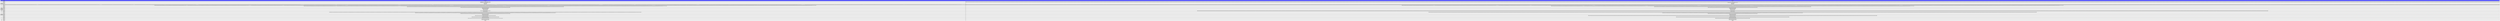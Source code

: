 digraph G{tbl [
shape=plaintext
label=<
<table border='0' cellborder='1' cellspacing='2'>
<tr><td color='blue' bgcolor='blue'>nodo n</td><td color='blue' bgcolor='blue'>anulable</td><td color='blue' bgcolor='blue'>primerapos(n)</td><td color='blue' bgcolor='blue'>ultimapos(n)</td></tr><tr><td>.</td><td>true</td><td>[]</td><td>[]</td></tr>
<tr><td>.</td><td>false</td><td>[86, 86, 86, 87, 87, 86, 86, 86, 86, 87, 87, 87]</td><td>[98, 98, 98, 98, 98, 98, 98, 98, 98, 98, 98, 98, 98, 98, 98, 98, 98, 98, 98, 98, 98, 98, 98, 98, 98, 98, 98, 98, 98, 98, 98, 98, 98, 98, 98, 98, 98, 98, 98, 98, 98, 98, 98, 98, 98, 98, 98, 98, 98, 98, 98, 98, 98, 98, 98, 98, 98, 98, 98, 98, 98, 98, 98, 98, 98, 98, 98, 98, 98, 98, 98, 98, 98, 98, 98, 98, 98, 98, 98, 98, 98, 98, 98, 98, 98, 98, 98, 98, 98, 98, 98, 98, 98, 98, 98, 98, 98, 98, 98, 98, 98, 98, 98, 98, 98, 98, 98, 98, 98, 98, 98, 98, 98, 98, 98, 98, 98, 98, 98, 98, 98, 98, 98, 98, 98, 98, 98, 98, 98, 98, 98, 98, 98, 98, 98, 98, 98, 98, 98, 98, 98, 98, 98, 98, 98, 98, 98, 98, 98, 98, 98, 98, 98, 98, 98, 98, 98, 98, 98, 98, 98, 98, 98, 98, 98, 98, 98, 98, 98, 98, 98, 98, 98, 98, 98, 98, 98, 98, 98, 98, 98, 98, 98, 98, 98, 98, 98, 98, 98, 98, 98, 98, 98, 98, 98, 98, 98, 98, 98, 98, 98, 98, 98, 98, 98, 98, 98, 98, 98, 98, 98, 98, 98, 98, 98, 98, 98, 98, 98, 98, 98, 98, 98, 98, 98, 98, 98, 98, 98, 98, 98, 98, 98, 98, 98, 98, 98, 98, 98, 98, 98, 98, 98, 98, 98, 98, 98, 98, 98, 98, 98, 98, 98, 98, 98, 98, 98, 98, 98, 98, 98, 98, 98, 98, 98, 98, 98, 98, 98, 98, 98, 98, 98, 98, 98, 98, 98, 98, 98, 98, 98, 98, 98, 98, 98, 98, 98, 98, 98, 98, 98, 98, 98, 98, 98, 98, 98, 98, 98, 98, 98, 98, 98, 98, 98, 98, 98, 98, 98, 98, 98, 98, 98, 98, 98, 98, 98, 98, 98, 98, 98, 98, 98, 98, 98, 98, 98, 98, 98, 98, 98, 98, 98, 98, 98, 98, 98, 98, 98, 98, 98, 98, 98, 98, 98, 98, 98, 98, 98, 98, 98, 98, 98, 98, 98, 98, 98, 98, 98, 98, 98, 98, 98, 98, 98, 98, 98, 98, 98, 98, 98, 98, 98, 98, 98, 98, 98, 98, 98, 98, 98, 98, 98, 98, 98, 98, 98, 98, 98, 98, 98, 98, 98, 98, 98, 98, 98, 98, 98, 98, 98, 98, 98, 98, 98, 98, 98, 98, 98, 98, 98, 98, 98, 98, 98, 98, 98, 98, 98, 98, 98, 98, 98, 98, 98, 98, 98, 98, 98, 98, 98, 98, 98, 98, 98, 98, 98, 98, 98, 98, 98, 98, 98, 98, 98, 98, 98, 98, 98, 98, 98, 98, 98, 98, 98, 98, 98, 98, 98, 98, 98, 98, 98, 98, 98, 98, 98, 98, 98, 98, 98, 98, 98, 98, 98, 98, 98, 98, 98, 98, 98, 98, 98, 98, 98, 98, 98, 98, 98, 98, 98, 98, 98, 98, 98, 98, 98, 98, 98, 98, 98, 98, 98, 98, 98, 98, 98, 98, 98, 98, 98, 98, 98, 98, 98, 98, 98, 98, 98, 98, 98, 98, 98, 98, 98, 98, 98, 98, 98, 98, 98, 98, 98, 98, 98, 98, 98, 98, 98, 98, 98, 98, 98, 98, 98, 98, 98, 98, 98, 98, 98, 98, 98, 98, 98, 98, 98, 98, 98, 98, 98, 98, 98, 98, 98, 98, 98, 98, 98, 98, 98, 98, 98, 98, 98, 98, 98, 98, 98, 98, 98, 98, 98, 98, 98, 98, 98, 98, 98, 98, 98, 98, 98, 98, 98, 98, 98, 98, 98, 98, 98, 98, 98, 98, 98, 98, 98, 98, 98, 98, 98, 98, 98, 98, 98, 98, 98, 98, 98, 98, 98, 98, 98, 98, 98, 98, 98, 98, 98, 98, 98, 98, 98, 98, 98, 98, 98, 98, 98, 98, 98, 98, 98, 98, 98, 98, 98, 98, 98, 98, 98, 98, 98, 98, 98, 98, 98, 98, 98, 98, 98, 98, 98, 98, 98, 98, 98, 98, 98, 98, 98, 98, 98, 98, 98, 98, 98, 98, 98, 98, 98, 98, 98, 98, 98, 98, 98, 98, 98, 98, 98, 98, 98, 98, 98, 98, 98, 98, 98, 98, 98, 98, 98, 98, 98, 98, 98, 98, 98, 98, 98, 98, 98, 98, 98, 98, 98, 98, 98, 98, 98, 98, 98, 98, 98, 98, 98, 98, 98, 98, 98, 98, 98, 98, 98, 98, 98, 98, 98, 98, 98, 98, 98, 98, 98, 98, 98, 98, 98, 98, 98, 98, 98, 98, 98, 98, 98, 98, 98, 98, 98, 98, 98, 98, 98, 98, 98, 98, 98, 98, 98, 98, 98, 98, 98, 98, 98, 98, 98, 98, 98, 98, 98, 98, 98, 98, 98, 98, 98, 98, 98, 98, 98, 98, 98, 98, 98, 98, 98, 98, 98, 98, 98, 98, 98, 98, 98, 98, 98, 98, 98, 98, 98, 98, 98, 98, 98, 98, 98, 98, 98, 98, 98, 98, 98, 98, 98, 98, 98, 98, 98, 98, 98, 98, 98, 98, 98, 98, 98, 98, 98, 98, 98, 98, 98, 98, 98, 98, 98, 98, 98, 98, 98, 98, 98, 98, 98, 98, 98, 98, 98, 98, 98, 98, 98, 98, 98, 98, 98, 98, 98, 98, 98, 98, 98, 98, 98, 98, 98, 98, 98, 98, 98, 98, 98, 98, 98, 98, 98, 98, 98, 98, 98, 98, 98, 98, 98, 98, 98, 98, 98, 98, 98, 98, 98, 98, 98, 98, 98, 98, 98, 98, 98, 98, 98, 98, 98, 98, 98, 98, 98, 98, 98, 98, 98, 98, 98, 98, 98, 98, 98, 98, 98, 98, 98, 98, 98, 98, 98, 98, 98, 98, 98, 98, 98, 98, 98, 98, 98, 98, 98, 98, 98, 98, 98, 98, 98, 98, 98, 98, 98, 98, 98, 98, 98, 98, 98, 98, 98, 98, 98, 98, 98, 98, 98, 98, 98, 98, 98, 98, 98, 98, 98, 98, 98, 98, 98, 98, 98, 98, 98, 98, 98, 98, 98, 98, 98, 98, 98, 98, 98, 98, 98, 98, 98, 98, 98, 98, 98, 98, 98, 98, 98, 98, 98, 98, 98, 98, 98, 98, 98, 98, 98, 98, 98, 98, 98, 98, 98, 98, 98, 98, 98, 98, 98, 98, 98, 98, 98, 98, 98, 98, 98, 98, 98, 98, 98, 98, 98, 98, 98, 98, 98, 98, 98, 98, 98, 98, 98, 98, 98, 98, 98, 98, 98, 98, 98, 98, 98, 98, 98, 98, 98, 98, 98, 98, 98, 98, 98, 98, 98, 98, 98, 98, 98, 98, 98, 98, 98, 98, 98, 98, 98, 98, 98, 98, 98, 98, 98, 98, 98, 98, 98, 98, 98, 98, 98, 98, 98, 98, 98, 98, 98, 98, 98, 98, 98, 98, 98, 98, 98, 98, 98, 98, 98, 98, 98, 98, 98, 98, 98, 98, 98, 98, 98, 98, 98, 98, 98, 98, 98, 98, 98, 98, 98, 98, 98, 98, 98, 98, 98, 98, 98, 98, 98, 98, 98, 98, 98, 98, 98, 98, 98, 98, 98, 98, 98, 98, 98, 98, 98, 98, 98, 98, 98, 98, 98, 98, 98, 98, 98, 98, 98, 98, 98, 98, 98, 98, 98, 98, 98, 98, 98, 98, 98, 98, 98, 98, 98, 98, 98, 98, 98, 98, 98, 98, 98, 98, 98, 98, 98, 98, 98, 98, 98, 98, 98, 98, 98, 98, 98, 98, 98, 98, 98, 98, 98, 98, 98, 98, 98, 98, 98, 98, 98, 98, 98, 98, 98, 98, 98, 98, 98, 98, 98, 98, 98, 98, 98, 98, 98, 98, 98, 98, 98, 98, 98, 98, 98, 98, 98, 98, 98, 98, 98, 98, 98, 98, 98, 98, 98, 98, 98, 98, 98, 98, 98, 98, 98, 98, 98, 98, 98, 98, 98, 98, 98, 98, 98, 98, 98, 98, 98, 98, 98, 98, 98, 98, 98, 98, 98, 98, 98, 98, 98, 98, 98, 98, 98, 98, 98, 98, 98, 98, 98, 98, 98, 98, 98, 98, 98, 98, 98, 98, 98, 98, 98, 98, 98, 98, 98, 98, 98, 98, 98, 98, 98, 98, 98, 98, 98, 98, 98, 98, 98, 98, 98, 98, 98, 98, 98, 98, 98, 98, 98, 98, 98, 98, 98, 98, 98, 98, 98, 98, 98, 98, 98, 98, 98, 98, 98, 98, 98, 98, 98, 98, 98, 98, 98, 98, 98, 98, 98, 98, 98, 98, 98, 98, 98, 98, 98, 98, 98, 98, 98, 98, 98, 98, 98, 98, 98, 98, 98, 98, 98, 98, 98, 98, 98, 98, 98, 98, 98, 98, 98, 98, 98, 98, 98, 98, 98, 98, 98, 98, 98, 98, 98, 98, 98, 98, 98, 98, 98, 98, 98, 98, 98, 98, 98, 98, 98, 98, 98, 98, 98, 98, 98, 98, 98, 98, 98, 98, 98, 98, 98, 98, 98, 98, 98, 98, 98, 98, 98, 98, 98, 98, 98, 98, 98, 98, 98, 98, 98, 98, 98, 98, 98, 98, 98, 98, 98, 98, 98, 98, 98, 98, 98, 98, 98, 98, 98, 98, 98, 98, 98, 98, 98, 98, 98, 98, 98, 98, 98, 98, 98, 98, 98, 98, 98, 98, 98, 98, 98, 98, 98, 98, 98, 98, 98, 98, 98, 98, 98, 98, 98, 98, 98, 98, 98, 98, 98, 98, 98, 98, 98, 98, 98, 98, 98, 98, 98, 98, 98, 98, 98, 98, 98, 98, 98, 98, 98, 98, 98, 98, 98, 98, 98, 98, 98, 98, 98, 98, 98, 98, 98, 98, 98, 98, 98, 98, 98, 98, 98, 98, 98, 98, 98, 98, 98, 98, 98, 98, 98, 98, 98, 98, 98, 98, 98, 98, 98, 98, 98, 98, 98, 98, 98, 98, 98, 98, 98, 98, 98, 98, 98, 98, 98, 98, 98, 98, 98, 98, 98, 98, 98, 98, 98, 98, 98, 98, 98, 98, 98, 98, 98, 98, 98, 98, 98, 98, 98, 98, 98, 98, 98, 98, 98, 98, 98, 98, 98, 98, 98, 98, 98, 98, 98, 98, 98, 98, 98, 98, 98, 98, 98, 98, 98, 98, 98, 98, 98, 98, 98, 98, 98, 98, 98, 98, 98, 98, 98, 98, 98, 98, 98, 98, 98, 98, 98, 98, 98, 98, 98, 98, 98, 98, 98, 98, 98, 98, 98, 98, 98, 98, 98, 98, 98, 98, 98, 98, 98, 98, 98, 98, 98, 98, 98, 98, 98, 98, 98, 98, 98, 98, 98, 98, 98, 98, 98, 98, 98, 98, 98, 98, 98, 98, 98, 98, 98, 98, 98, 98, 98, 98, 98, 98, 98, 98, 98, 98, 98, 98, 98, 98, 98, 98, 98, 98, 98, 98, 98, 98, 98, 98, 98, 98, 98, 98, 98, 98, 98, 98, 98, 98, 98, 98, 98, 98, 98, 98, 98, 98, 98, 98, 98, 98, 98, 98, 98, 98, 98, 98, 98, 98, 98, 98, 98, 98, 98, 98, 98, 98, 98, 98, 98, 98, 98, 98, 98, 98, 98, 98, 98, 98, 98, 98, 98, 98, 98, 98, 98, 98, 98, 98, 98, 98, 98, 98, 98, 98, 98, 98, 98, 98, 98, 98, 98, 98, 98, 98, 98, 98, 98, 98, 98, 98, 98, 98, 98, 98, 98, 98, 98, 98, 98, 98, 98, 98, 98, 98, 98, 98, 98, 98, 98, 98, 98, 98, 98]</td></tr>
<tr><td>|</td><td>false</td><td>[86, 86, 86, 87, 87, 86, 86, 86, 86, 87, 87, 87]</td><td>[86, 86, 86, 87, 87, 86, 86, 86, 86, 87, 87, 87]</td></tr>
<tr><td>minuscula</td><td>false</td><td>[86, 86, 86, 86]</td><td>[86, 86, 86, 86]</td></tr>
<tr><td>mayuscula</td><td>false</td><td>[87, 87, 87]</td><td>[87, 87, 87]</td></tr>
<tr><td>.</td><td>false</td><td>[88, 88, 88, 89, 89, 88, 88, 88, 88, 89, 89, 89, 90, 90, 88, 88, 88, 89, 89, 88, 88, 88, 88, 89, 89, 89, 88, 88, 88, 88, 88, 89, 89, 89, 89, 90, 90, 90, 91, 91, 88, 88, 88, 89, 89, 88, 88, 88, 88, 89, 89, 89, 90, 90, 88, 88, 88, 89, 89, 88, 88, 88, 88, 89, 89, 89, 88, 88, 88, 88, 88, 89, 89, 89, 89, 90, 90, 90, 88, 88, 88, 89, 89, 88, 88, 88, 88, 89, 89, 89, 88, 88, 88, 88, 88, 89, 89, 89, 89, 88, 88, 88, 88, 88, 88, 89, 89, 89, 89, 89, 90, 90, 90, 90, 91, 91, 91, 88, 88, 88, 89, 89, 88, 88, 88, 88, 89, 89, 89, 90, 90, 88, 88, 88, 89, 89, 88, 88, 88, 88, 89, 89, 89, 88, 88, 88, 88, 88, 89, 89, 89, 89, 90, 90, 90, 91, 91, 88, 88, 88, 89, 89, 88, 88, 88, 88, 89, 89, 89, 90, 90, 88, 88, 88, 89, 89, 88, 88, 88, 88, 89, 89, 89, 88, 88, 88, 88, 88, 89, 89, 89, 89, 90, 90, 90, 88, 88, 88, 89, 89, 88, 88, 88, 88, 89, 89, 89, 88, 88, 88, 88, 88, 89, 89, 89, 89, 88, 88, 88, 88, 88, 88, 89, 89, 89, 89, 89, 90, 90, 90, 90, 91, 91, 91, 88, 88, 88, 89, 89, 88, 88, 88, 88, 89, 89, 89, 90, 90, 88, 88, 88, 89, 89, 88, 88, 88, 88, 89, 89, 89, 88, 88, 88, 88, 88, 89, 89, 89, 89, 90, 90, 90, 88, 88, 88, 89, 89, 88, 88, 88, 88, 89, 89, 89, 88, 88, 88, 88, 88, 89, 89, 89, 89, 88, 88, 88, 88, 88, 88, 89, 89, 89, 89, 89, 90, 90, 90, 90, 88, 88, 88, 89, 89, 88, 88, 88, 88, 89, 89, 89, 88, 88, 88, 88, 88, 89, 89, 89, 89, 88, 88, 88, 88, 88, 88, 89, 89, 89, 89, 89, 88, 88, 88, 88, 88, 88, 88, 89, 89, 89, 89, 89, 89, 90, 90, 90, 90, 90, 91, 91, 91, 91, 88, 88, 88, 89, 89, 88, 88, 88, 88, 89, 89, 89, 90, 90, 88, 88, 88, 89, 89, 88, 88, 88, 88, 89, 89, 89, 88, 88, 88, 88, 88, 89, 89, 89, 89, 90, 90, 90, 91, 91, 88, 88, 88, 89, 89, 88, 88, 88, 88, 89, 89, 89, 90, 90, 88, 88, 88, 89, 89, 88, 88, 88, 88, 89, 89, 89, 88, 88, 88, 88, 88, 89, 89, 89, 89, 90, 90, 90, 88, 88, 88, 89, 89, 88, 88, 88, 88, 89, 89, 89, 88, 88, 88, 88, 88, 89, 89, 89, 89, 88, 88, 88, 88, 88, 88, 89, 89, 89, 89, 89, 90, 90, 90, 90, 91, 91, 91, 88, 88, 88, 89, 89, 88, 88, 88, 88, 89, 89, 89, 90, 90, 88, 88, 88, 89, 89, 88, 88, 88, 88, 89, 89, 89, 88, 88, 88, 88, 88, 89, 89, 89, 89, 90, 90, 90, 91, 91, 88, 88, 88, 89, 89, 88, 88, 88, 88, 89, 89, 89, 90, 90, 88, 88, 88, 89, 89, 88, 88, 88, 88, 89, 89, 89, 88, 88, 88, 88, 88, 89, 89, 89, 89, 90, 90, 90, 88, 88, 88, 89, 89, 88, 88, 88, 88, 89, 89, 89, 88, 88, 88, 88, 88, 89, 89, 89, 89, 88, 88, 88, 88, 88, 88, 89, 89, 89, 89, 89, 90, 90, 90, 90, 91, 91, 91, 88, 88, 88, 89, 89, 88, 88, 88, 88, 89, 89, 89, 90, 90, 88, 88, 88, 89, 89, 88, 88, 88, 88, 89, 89, 89, 88, 88, 88, 88, 88, 89, 89, 89, 89, 90, 90, 90, 88, 88, 88, 89, 89, 88, 88, 88, 88, 89, 89, 89, 88, 88, 88, 88, 88, 89, 89, 89, 89, 88, 88, 88, 88, 88, 88, 89, 89, 89, 89, 89, 90, 90, 90, 90, 88, 88, 88, 89, 89, 88, 88, 88, 88, 89, 89, 89, 88, 88, 88, 88, 88, 89, 89, 89, 89, 88, 88, 88, 88, 88, 88, 89, 89, 89, 89, 89, 88, 88, 88, 88, 88, 88, 88, 89, 89, 89, 89, 89, 89, 90, 90, 90, 90, 90, 91, 91, 91, 91, 88, 88, 88, 89, 89, 88, 88, 88, 88, 89, 89, 89, 90, 90, 88, 88, 88, 89, 89, 88, 88, 88, 88, 89, 89, 89, 88, 88, 88, 88, 88, 89, 89, 89, 89, 90, 90, 90, 91, 91, 88, 88, 88, 89, 89, 88, 88, 88, 88, 89, 89, 89, 90, 90, 88, 88, 88, 89, 89, 88, 88, 88, 88, 89, 89, 89, 88, 88, 88, 88, 88, 89, 89, 89, 89, 90, 90, 90, 88, 88, 88, 89, 89, 88, 88, 88, 88, 89, 89, 89, 88, 88, 88, 88, 88, 89, 89, 89, 89, 88, 88, 88, 88, 88, 88, 89, 89, 89, 89, 89, 90, 90, 90, 90, 91, 91, 91, 88, 88, 88, 89, 89, 88, 88, 88, 88, 89, 89, 89, 90, 90, 88, 88, 88, 89, 89, 88, 88, 88, 88, 89, 89, 89, 88, 88, 88, 88, 88, 89, 89, 89, 89, 90, 90, 90, 88, 88, 88, 89, 89, 88, 88, 88, 88, 89, 89, 89, 88, 88, 88, 88, 88, 89, 89, 89, 89, 88, 88, 88, 88, 88, 88, 89, 89, 89, 89, 89, 90, 90, 90, 90, 88, 88, 88, 89, 89, 88, 88, 88, 88, 89, 89, 89, 88, 88, 88, 88, 88, 89, 89, 89, 89, 88, 88, 88, 88, 88, 88, 89, 89, 89, 89, 89, 88, 88, 88, 88, 88, 88, 88, 89, 89, 89, 89, 89, 89, 90, 90, 90, 90, 90, 91, 91, 91, 91, 88, 88, 88, 89, 89, 88, 88, 88, 88, 89, 89, 89, 90, 90, 88, 88, 88, 89, 89, 88, 88, 88, 88, 89, 89, 89, 88, 88, 88, 88, 88, 89, 89, 89, 89, 90, 90, 90, 88, 88, 88, 89, 89, 88, 88, 88, 88, 89, 89, 89, 88, 88, 88, 88, 88, 89, 89, 89, 89, 88, 88, 88, 88, 88, 88, 89, 89, 89, 89, 89, 90, 90, 90, 90, 88, 88, 88, 89, 89, 88, 88, 88, 88, 89, 89, 89, 88, 88, 88, 88, 88, 89, 89, 89, 89, 88, 88, 88, 88, 88, 88, 89, 89, 89, 89, 89, 88, 88, 88, 88, 88, 88, 88, 89, 89, 89, 89, 89, 89, 90, 90, 90, 90, 90, 88, 88, 88, 89, 89, 88, 88, 88, 88, 89, 89, 89, 88, 88, 88, 88, 88, 89, 89, 89, 89, 88, 88, 88, 88, 88, 88, 89, 89, 89, 89, 89, 88, 88, 88, 88, 88, 88, 88, 89, 89, 89, 89, 89, 89, 88, 88, 88, 88, 88, 88, 88, 88, 89, 89, 89, 89, 89, 89, 89, 90, 90, 90, 90, 90, 90, 91, 91, 91, 91, 91]</td><td>[98, 98, 98, 98, 98, 98, 98, 98, 98, 98, 98, 98, 98, 98, 98, 98, 98, 98, 98, 98, 98, 98, 98, 98, 98, 98, 98, 98, 98, 98, 98, 98, 98, 98, 98, 98, 98, 98, 98, 98, 98, 98, 98, 98, 98, 98, 98, 98, 98, 98, 98, 98, 98, 98, 98, 98, 98, 98, 98, 98, 98, 98, 98, 98, 98, 98, 98, 98, 98, 98, 98, 98, 98, 98, 98, 98, 98, 98, 98, 98, 98, 98, 98, 98, 98, 98, 98, 98, 98, 98, 98, 98, 98, 98, 98, 98, 98, 98, 98, 98, 98, 98, 98, 98, 98, 98, 98, 98, 98, 98, 98, 98, 98, 98, 98, 98, 98, 98, 98, 98, 98, 98, 98, 98, 98, 98, 98, 98, 98, 98, 98, 98, 98, 98, 98, 98, 98, 98, 98, 98, 98, 98, 98, 98, 98, 98, 98, 98, 98, 98, 98, 98, 98, 98, 98, 98, 98, 98, 98, 98, 98, 98, 98, 98, 98, 98, 98, 98, 98, 98, 98, 98, 98, 98, 98, 98, 98, 98, 98, 98, 98, 98, 98, 98, 98, 98, 98, 98, 98, 98, 98, 98, 98, 98, 98, 98, 98, 98, 98, 98, 98, 98, 98, 98, 98, 98, 98, 98, 98, 98, 98, 98, 98, 98, 98, 98, 98, 98, 98, 98, 98, 98, 98, 98, 98, 98, 98, 98, 98, 98, 98, 98, 98, 98, 98, 98, 98, 98, 98, 98, 98, 98, 98, 98, 98, 98, 98, 98, 98, 98, 98, 98, 98, 98, 98, 98, 98, 98, 98, 98, 98, 98, 98, 98, 98, 98, 98, 98, 98, 98, 98, 98, 98, 98, 98, 98, 98, 98, 98, 98, 98, 98, 98, 98, 98, 98, 98, 98, 98, 98, 98, 98, 98, 98, 98, 98, 98, 98, 98, 98, 98, 98, 98, 98, 98, 98, 98, 98, 98, 98, 98, 98, 98, 98, 98, 98, 98, 98, 98, 98, 98, 98, 98, 98, 98, 98, 98, 98, 98, 98, 98, 98, 98, 98, 98, 98, 98, 98, 98, 98, 98, 98, 98, 98, 98, 98, 98, 98, 98, 98, 98, 98, 98, 98, 98, 98, 98, 98, 98, 98, 98, 98, 98, 98, 98, 98, 98, 98, 98, 98, 98, 98, 98, 98, 98, 98, 98, 98, 98, 98, 98, 98, 98, 98, 98, 98, 98, 98, 98, 98, 98, 98, 98, 98, 98, 98, 98, 98, 98, 98, 98, 98, 98, 98, 98, 98, 98, 98, 98, 98, 98, 98, 98, 98, 98, 98, 98, 98, 98, 98, 98, 98, 98, 98, 98, 98, 98, 98, 98, 98, 98, 98, 98, 98, 98, 98, 98, 98, 98, 98, 98, 98, 98, 98, 98, 98, 98, 98, 98, 98, 98, 98, 98, 98, 98, 98, 98, 98, 98, 98, 98, 98, 98, 98, 98, 98, 98, 98, 98, 98, 98, 98, 98, 98, 98, 98, 98, 98, 98, 98, 98, 98, 98, 98, 98, 98, 98, 98, 98, 98, 98, 98, 98, 98, 98, 98, 98, 98, 98, 98, 98, 98, 98, 98, 98, 98, 98, 98, 98, 98, 98, 98, 98, 98, 98, 98, 98, 98, 98, 98, 98, 98, 98, 98, 98, 98, 98, 98, 98, 98, 98, 98, 98, 98, 98, 98, 98, 98, 98, 98, 98, 98, 98, 98, 98, 98, 98, 98, 98, 98, 98, 98, 98, 98, 98, 98, 98, 98, 98, 98, 98, 98, 98, 98, 98, 98, 98, 98, 98, 98, 98, 98, 98, 98, 98, 98, 98, 98, 98, 98, 98, 98, 98, 98, 98, 98, 98, 98, 98, 98, 98, 98, 98, 98, 98, 98, 98, 98, 98, 98, 98, 98, 98, 98, 98, 98, 98, 98, 98, 98, 98, 98, 98, 98, 98, 98, 98, 98, 98, 98, 98, 98, 98, 98, 98, 98, 98, 98, 98, 98, 98, 98, 98, 98, 98, 98, 98, 98, 98, 98, 98, 98, 98, 98, 98, 98, 98, 98, 98, 98, 98, 98, 98, 98, 98, 98, 98, 98, 98, 98, 98, 98, 98, 98, 98, 98, 98, 98, 98, 98, 98, 98, 98, 98, 98, 98, 98, 98, 98, 98, 98, 98, 98, 98, 98, 98, 98, 98, 98, 98, 98, 98, 98, 98, 98, 98, 98, 98, 98, 98, 98, 98, 98, 98, 98, 98, 98, 98, 98, 98, 98, 98, 98, 98, 98, 98, 98, 98, 98, 98, 98, 98, 98, 98, 98, 98, 98, 98, 98, 98, 98, 98, 98, 98, 98, 98, 98, 98, 98, 98, 98, 98, 98, 98, 98, 98, 98, 98, 98, 98, 98, 98, 98, 98, 98, 98, 98, 98, 98, 98, 98, 98, 98, 98, 98, 98, 98, 98, 98, 98, 98, 98, 98, 98, 98, 98, 98, 98, 98, 98, 98, 98, 98, 98, 98, 98, 98, 98, 98, 98, 98, 98, 98, 98, 98, 98, 98, 98, 98, 98, 98, 98, 98, 98, 98, 98, 98, 98, 98, 98, 98, 98, 98, 98, 98, 98, 98, 98, 98, 98, 98, 98, 98, 98, 98, 98, 98, 98, 98, 98, 98, 98, 98, 98, 98, 98, 98, 98, 98, 98, 98, 98, 98, 98, 98, 98, 98, 98, 98, 98, 98, 98, 98, 98, 98, 98, 98, 98, 98, 98, 98, 98, 98, 98, 98, 98, 98, 98, 98, 98, 98, 98, 98, 98, 98, 98, 98, 98, 98, 98, 98, 98, 98, 98, 98, 98, 98, 98, 98, 98, 98, 98, 98, 98, 98, 98, 98, 98, 98, 98, 98, 98, 98, 98, 98, 98, 98, 98, 98, 98, 98, 98, 98, 98, 98, 98, 98, 98, 98, 98, 98, 98, 98, 98, 98, 98, 98, 98, 98, 98, 98, 98, 98, 98, 98, 98, 98, 98, 98, 98, 98, 98, 98, 98, 98, 98, 98, 98, 98, 98, 98, 98, 98, 98, 98, 98, 98, 98, 98, 98, 98, 98, 98, 98, 98, 98, 98, 98, 98, 98, 98, 98, 98, 98, 98, 98, 98, 98, 98, 98, 98, 98, 98, 98, 98, 98, 98, 98, 98, 98, 98, 98, 98, 98, 98, 98, 98, 98, 98, 98, 98, 98, 98, 98, 98, 98, 98, 98, 98, 98, 98, 98, 98, 98, 98, 98, 98, 98, 98, 98, 98, 98, 98, 98, 98, 98, 98, 98, 98, 98, 98, 98, 98, 98, 98, 98, 98, 98, 98, 98, 98, 98, 98, 98, 98, 98, 98, 98, 98, 98, 98, 98, 98, 98, 98, 98, 98, 98, 98, 98, 98, 98, 98, 98, 98, 98, 98, 98, 98, 98, 98, 98, 98, 98, 98, 98, 98, 98, 98, 98, 98, 98, 98, 98, 98, 98, 98, 98, 98, 98, 98, 98, 98, 98, 98, 98, 98, 98, 98, 98, 98, 98, 98, 98, 98, 98, 98, 98, 98, 98, 98, 98, 98, 98, 98, 98, 98, 98, 98, 98, 98, 98, 98, 98, 98, 98, 98, 98, 98, 98, 98, 98, 98, 98, 98, 98, 98, 98, 98, 98, 98, 98, 98, 98, 98, 98, 98, 98, 98, 98, 98, 98, 98, 98, 98, 98, 98, 98, 98, 98, 98, 98, 98, 98, 98, 98, 98, 98, 98, 98, 98, 98, 98, 98, 98, 98, 98, 98, 98, 98, 98, 98, 98, 98, 98, 98, 98, 98, 98, 98, 98, 98, 98, 98, 98, 98, 98, 98, 98, 98, 98, 98, 98, 98, 98, 98, 98, 98, 98, 98, 98, 98, 98, 98, 98, 98, 98, 98, 98, 98, 98, 98, 98, 98, 98, 98, 98, 98, 98, 98, 98, 98, 98, 98, 98, 98, 98, 98, 98, 98, 98, 98, 98, 98, 98, 98, 98, 98, 98, 98, 98, 98, 98, 98, 98, 98, 98, 98, 98, 98, 98, 98, 98, 98, 98, 98, 98, 98, 98, 98, 98, 98, 98, 98, 98, 98, 98, 98, 98, 98, 98, 98, 98, 98, 98, 98, 98, 98, 98, 98, 98, 98, 98, 98, 98, 98, 98, 98, 98, 98, 98, 98, 98, 98, 98, 98, 98, 98, 98, 98, 98, 98, 98, 98, 98, 98, 98, 98, 98, 98, 98, 98, 98, 98, 98, 98, 98, 98, 98, 98, 98, 98, 98, 98, 98, 98, 98, 98, 98, 98, 98, 98, 98, 98, 98, 98, 98, 98, 98, 98, 98, 98, 98, 98, 98, 98, 98, 98, 98, 98, 98, 98, 98, 98, 98, 98, 98, 98, 98, 98, 98, 98, 98, 98, 98, 98, 98, 98, 98, 98, 98, 98, 98, 98, 98, 98, 98, 98, 98, 98, 98, 98, 98, 98, 98, 98, 98, 98, 98, 98, 98, 98, 98, 98, 98, 98, 98, 98, 98, 98, 98, 98, 98, 98, 98, 98, 98, 98, 98, 98, 98, 98, 98, 98, 98, 98, 98, 98, 98, 98, 98, 98, 98, 98, 98, 98, 98, 98, 98, 98, 98, 98, 98, 98, 98, 98, 98, 98, 98, 98, 98, 98, 98, 98, 98, 98, 98, 98, 98, 98, 98, 98, 98, 98, 98, 98, 98, 98, 98, 98, 98, 98, 98, 98, 98, 98, 98, 98, 98, 98, 98, 98, 98, 98, 98, 98, 98, 98, 98, 98, 98, 98, 98, 98, 98, 98, 98, 98, 98, 98, 98, 98, 98, 98, 98, 98, 98, 98, 98, 98, 98, 98, 98, 98, 98, 98, 98, 98, 98, 98, 98, 98, 98, 98, 98, 98, 98, 98, 98, 98, 98, 98, 98, 98, 98, 98, 98, 98, 98, 98, 98, 98, 98, 98, 98, 98, 98, 98, 98, 98, 98, 98, 98, 98, 98, 98, 98, 98, 98, 98, 98, 98, 98, 98, 98, 98, 98, 98, 98, 98, 98, 98, 98, 98, 98, 98, 98, 98, 98, 98, 98, 98, 98, 98, 98, 98, 98, 98, 98, 98, 98, 98, 98, 98, 98, 98, 98, 98, 98, 98, 98, 98, 98, 98, 98, 98, 98, 98, 98, 98, 98, 98, 98, 98, 98, 98, 98, 98, 98, 98, 98, 98, 98, 98, 98, 98, 98, 98, 98, 98, 98, 98, 98, 98, 98, 98, 98, 98, 98, 98, 98, 98, 98, 98, 98, 98, 98, 98, 98, 98, 98, 98, 98, 98, 98, 98, 98, 98, 98, 98, 98, 98, 98, 98, 98, 98, 98, 98, 98, 98, 98, 98, 98, 98, 98, 98, 98, 98, 98, 98, 98, 98, 98, 98, 98, 98, 98, 98, 98, 98, 98, 98, 98, 98, 98, 98, 98, 98, 98, 98, 98, 98, 98, 98, 98, 98, 98, 98, 98, 98, 98, 98, 98, 98, 98, 98, 98, 98, 98, 98, 98, 98, 98, 98, 98, 98, 98, 98, 98, 98, 98, 98, 98, 98, 98, 98, 98, 98, 98, 98, 98, 98, 98, 98, 98, 98, 98, 98, 98, 98, 98, 98, 98, 98, 98, 98, 98, 98, 98, 98, 98, 98, 98, 98, 98, 98, 98, 98, 98, 98, 98, 98, 98, 98, 98, 98, 98, 98, 98, 98, 98, 98, 98, 98, 98, 98, 98, 98, 98, 98, 98, 98, 98, 98, 98, 98, 98, 98, 98, 98, 98, 98, 98, 98, 98, 98, 98, 98, 98, 98, 98, 98, 98, 98, 98, 98, 98, 98, 98, 98, 98, 98, 98, 98, 98, 98, 98, 98, 98, 98, 98, 98, 98, 98, 98, 98, 98, 98, 98, 98, 98, 98, 98, 98, 98, 98, 98, 98, 98, 98, 98, 98, 98, 98, 98, 98, 98, 98, 98]</td></tr>
<tr><td>+</td><td>false</td><td>[88, 88, 88, 89, 89, 88, 88, 88, 88, 89, 89, 89, 90, 90, 88, 88, 88, 89, 89, 88, 88, 88, 88, 89, 89, 89, 88, 88, 88, 88, 88, 89, 89, 89, 89, 90, 90, 90, 91, 91, 88, 88, 88, 89, 89, 88, 88, 88, 88, 89, 89, 89, 90, 90, 88, 88, 88, 89, 89, 88, 88, 88, 88, 89, 89, 89, 88, 88, 88, 88, 88, 89, 89, 89, 89, 90, 90, 90, 88, 88, 88, 89, 89, 88, 88, 88, 88, 89, 89, 89, 88, 88, 88, 88, 88, 89, 89, 89, 89, 88, 88, 88, 88, 88, 88, 89, 89, 89, 89, 89, 90, 90, 90, 90, 91, 91, 91, 88, 88, 88, 89, 89, 88, 88, 88, 88, 89, 89, 89, 90, 90, 88, 88, 88, 89, 89, 88, 88, 88, 88, 89, 89, 89, 88, 88, 88, 88, 88, 89, 89, 89, 89, 90, 90, 90, 91, 91, 88, 88, 88, 89, 89, 88, 88, 88, 88, 89, 89, 89, 90, 90, 88, 88, 88, 89, 89, 88, 88, 88, 88, 89, 89, 89, 88, 88, 88, 88, 88, 89, 89, 89, 89, 90, 90, 90, 88, 88, 88, 89, 89, 88, 88, 88, 88, 89, 89, 89, 88, 88, 88, 88, 88, 89, 89, 89, 89, 88, 88, 88, 88, 88, 88, 89, 89, 89, 89, 89, 90, 90, 90, 90, 91, 91, 91, 88, 88, 88, 89, 89, 88, 88, 88, 88, 89, 89, 89, 90, 90, 88, 88, 88, 89, 89, 88, 88, 88, 88, 89, 89, 89, 88, 88, 88, 88, 88, 89, 89, 89, 89, 90, 90, 90, 88, 88, 88, 89, 89, 88, 88, 88, 88, 89, 89, 89, 88, 88, 88, 88, 88, 89, 89, 89, 89, 88, 88, 88, 88, 88, 88, 89, 89, 89, 89, 89, 90, 90, 90, 90, 88, 88, 88, 89, 89, 88, 88, 88, 88, 89, 89, 89, 88, 88, 88, 88, 88, 89, 89, 89, 89, 88, 88, 88, 88, 88, 88, 89, 89, 89, 89, 89, 88, 88, 88, 88, 88, 88, 88, 89, 89, 89, 89, 89, 89, 90, 90, 90, 90, 90, 91, 91, 91, 91, 88, 88, 88, 89, 89, 88, 88, 88, 88, 89, 89, 89, 90, 90, 88, 88, 88, 89, 89, 88, 88, 88, 88, 89, 89, 89, 88, 88, 88, 88, 88, 89, 89, 89, 89, 90, 90, 90, 91, 91, 88, 88, 88, 89, 89, 88, 88, 88, 88, 89, 89, 89, 90, 90, 88, 88, 88, 89, 89, 88, 88, 88, 88, 89, 89, 89, 88, 88, 88, 88, 88, 89, 89, 89, 89, 90, 90, 90, 88, 88, 88, 89, 89, 88, 88, 88, 88, 89, 89, 89, 88, 88, 88, 88, 88, 89, 89, 89, 89, 88, 88, 88, 88, 88, 88, 89, 89, 89, 89, 89, 90, 90, 90, 90, 91, 91, 91, 88, 88, 88, 89, 89, 88, 88, 88, 88, 89, 89, 89, 90, 90, 88, 88, 88, 89, 89, 88, 88, 88, 88, 89, 89, 89, 88, 88, 88, 88, 88, 89, 89, 89, 89, 90, 90, 90, 88, 88, 88, 89, 89, 88, 88, 88, 88, 89, 89, 89, 88, 88, 88, 88, 88, 89, 89, 89, 89, 88, 88, 88, 88, 88, 88, 89, 89, 89, 89, 89, 90, 90, 90, 90, 88, 88, 88, 89, 89, 88, 88, 88, 88, 89, 89, 89, 88, 88, 88, 88, 88, 89, 89, 89, 89, 88, 88, 88, 88, 88, 88, 89, 89, 89, 89, 89, 88, 88, 88, 88, 88, 88, 88, 89, 89, 89, 89, 89, 89, 90, 90, 90, 90, 90, 91, 91, 91, 91, 88, 88, 88, 89, 89, 88, 88, 88, 88, 89, 89, 89, 90, 90, 88, 88, 88, 89, 89, 88, 88, 88, 88, 89, 89, 89, 88, 88, 88, 88, 88, 89, 89, 89, 89, 90, 90, 90, 88, 88, 88, 89, 89, 88, 88, 88, 88, 89, 89, 89, 88, 88, 88, 88, 88, 89, 89, 89, 89, 88, 88, 88, 88, 88, 88, 89, 89, 89, 89, 89, 90, 90, 90, 90, 88, 88, 88, 89, 89, 88, 88, 88, 88, 89, 89, 89, 88, 88, 88, 88, 88, 89, 89, 89, 89, 88, 88, 88, 88, 88, 88, 89, 89, 89, 89, 89, 88, 88, 88, 88, 88, 88, 88, 89, 89, 89, 89, 89, 89, 90, 90, 90, 90, 90, 88, 88, 88, 89, 89, 88, 88, 88, 88, 89, 89, 89, 88, 88, 88, 88, 88, 89, 89, 89, 89, 88, 88, 88, 88, 88, 88, 89, 89, 89, 89, 89, 88, 88, 88, 88, 88, 88, 88, 89, 89, 89, 89, 89, 89, 88, 88, 88, 88, 88, 88, 88, 88, 89, 89, 89, 89, 89, 89, 89, 90, 90, 90, 90, 90, 90, 91, 91, 91, 91, 91]</td><td>[88, 88, 88, 89, 89, 88, 88, 88, 88, 89, 89, 89, 90, 90, 88, 88, 88, 89, 89, 88, 88, 88, 88, 89, 89, 89, 88, 88, 88, 88, 88, 89, 89, 89, 89, 90, 90, 90, 91, 91, 88, 88, 88, 89, 89, 88, 88, 88, 88, 89, 89, 89, 90, 90, 88, 88, 88, 89, 89, 88, 88, 88, 88, 89, 89, 89, 88, 88, 88, 88, 88, 89, 89, 89, 89, 90, 90, 90, 88, 88, 88, 89, 89, 88, 88, 88, 88, 89, 89, 89, 88, 88, 88, 88, 88, 89, 89, 89, 89, 88, 88, 88, 88, 88, 88, 89, 89, 89, 89, 89, 90, 90, 90, 90, 91, 91, 91, 88, 88, 88, 89, 89, 88, 88, 88, 88, 89, 89, 89, 90, 90, 88, 88, 88, 89, 89, 88, 88, 88, 88, 89, 89, 89, 88, 88, 88, 88, 88, 89, 89, 89, 89, 90, 90, 90, 91, 91, 88, 88, 88, 89, 89, 88, 88, 88, 88, 89, 89, 89, 90, 90, 88, 88, 88, 89, 89, 88, 88, 88, 88, 89, 89, 89, 88, 88, 88, 88, 88, 89, 89, 89, 89, 90, 90, 90, 88, 88, 88, 89, 89, 88, 88, 88, 88, 89, 89, 89, 88, 88, 88, 88, 88, 89, 89, 89, 89, 88, 88, 88, 88, 88, 88, 89, 89, 89, 89, 89, 90, 90, 90, 90, 91, 91, 91, 88, 88, 88, 89, 89, 88, 88, 88, 88, 89, 89, 89, 90, 90, 88, 88, 88, 89, 89, 88, 88, 88, 88, 89, 89, 89, 88, 88, 88, 88, 88, 89, 89, 89, 89, 90, 90, 90, 88, 88, 88, 89, 89, 88, 88, 88, 88, 89, 89, 89, 88, 88, 88, 88, 88, 89, 89, 89, 89, 88, 88, 88, 88, 88, 88, 89, 89, 89, 89, 89, 90, 90, 90, 90, 88, 88, 88, 89, 89, 88, 88, 88, 88, 89, 89, 89, 88, 88, 88, 88, 88, 89, 89, 89, 89, 88, 88, 88, 88, 88, 88, 89, 89, 89, 89, 89, 88, 88, 88, 88, 88, 88, 88, 89, 89, 89, 89, 89, 89, 90, 90, 90, 90, 90, 91, 91, 91, 91, 88, 88, 88, 89, 89, 88, 88, 88, 88, 89, 89, 89, 90, 90, 88, 88, 88, 89, 89, 88, 88, 88, 88, 89, 89, 89, 88, 88, 88, 88, 88, 89, 89, 89, 89, 90, 90, 90, 91, 91, 88, 88, 88, 89, 89, 88, 88, 88, 88, 89, 89, 89, 90, 90, 88, 88, 88, 89, 89, 88, 88, 88, 88, 89, 89, 89, 88, 88, 88, 88, 88, 89, 89, 89, 89, 90, 90, 90, 88, 88, 88, 89, 89, 88, 88, 88, 88, 89, 89, 89, 88, 88, 88, 88, 88, 89, 89, 89, 89, 88, 88, 88, 88, 88, 88, 89, 89, 89, 89, 89, 90, 90, 90, 90, 91, 91, 91, 88, 88, 88, 89, 89, 88, 88, 88, 88, 89, 89, 89, 90, 90, 88, 88, 88, 89, 89, 88, 88, 88, 88, 89, 89, 89, 88, 88, 88, 88, 88, 89, 89, 89, 89, 90, 90, 90, 88, 88, 88, 89, 89, 88, 88, 88, 88, 89, 89, 89, 88, 88, 88, 88, 88, 89, 89, 89, 89, 88, 88, 88, 88, 88, 88, 89, 89, 89, 89, 89, 90, 90, 90, 90, 88, 88, 88, 89, 89, 88, 88, 88, 88, 89, 89, 89, 88, 88, 88, 88, 88, 89, 89, 89, 89, 88, 88, 88, 88, 88, 88, 89, 89, 89, 89, 89, 88, 88, 88, 88, 88, 88, 88, 89, 89, 89, 89, 89, 89, 90, 90, 90, 90, 90, 91, 91, 91, 91, 88, 88, 88, 89, 89, 88, 88, 88, 88, 89, 89, 89, 90, 90, 88, 88, 88, 89, 89, 88, 88, 88, 88, 89, 89, 89, 88, 88, 88, 88, 88, 89, 89, 89, 89, 90, 90, 90, 88, 88, 88, 89, 89, 88, 88, 88, 88, 89, 89, 89, 88, 88, 88, 88, 88, 89, 89, 89, 89, 88, 88, 88, 88, 88, 88, 89, 89, 89, 89, 89, 90, 90, 90, 90, 88, 88, 88, 89, 89, 88, 88, 88, 88, 89, 89, 89, 88, 88, 88, 88, 88, 89, 89, 89, 89, 88, 88, 88, 88, 88, 88, 89, 89, 89, 89, 89, 88, 88, 88, 88, 88, 88, 88, 89, 89, 89, 89, 89, 89, 90, 90, 90, 90, 90, 88, 88, 88, 89, 89, 88, 88, 88, 88, 89, 89, 89, 88, 88, 88, 88, 88, 89, 89, 89, 89, 88, 88, 88, 88, 88, 88, 89, 89, 89, 89, 89, 88, 88, 88, 88, 88, 88, 88, 89, 89, 89, 89, 89, 89, 88, 88, 88, 88, 88, 88, 88, 88, 89, 89, 89, 89, 89, 89, 89, 90, 90, 90, 90, 90, 90, 91, 91, 91, 91, 91]</td></tr>
<tr><td>|</td><td>false</td><td>[88, 88, 88, 89, 89, 88, 88, 88, 88, 89, 89, 89, 90, 90, 88, 88, 88, 89, 89, 88, 88, 88, 88, 89, 89, 89, 88, 88, 88, 88, 88, 89, 89, 89, 89, 90, 90, 90, 91, 91, 88, 88, 88, 89, 89, 88, 88, 88, 88, 89, 89, 89, 90, 90, 88, 88, 88, 89, 89, 88, 88, 88, 88, 89, 89, 89, 88, 88, 88, 88, 88, 89, 89, 89, 89, 90, 90, 90, 88, 88, 88, 89, 89, 88, 88, 88, 88, 89, 89, 89, 88, 88, 88, 88, 88, 89, 89, 89, 89, 88, 88, 88, 88, 88, 88, 89, 89, 89, 89, 89, 90, 90, 90, 90, 91, 91, 91, 88, 88, 88, 89, 89, 88, 88, 88, 88, 89, 89, 89, 90, 90, 88, 88, 88, 89, 89, 88, 88, 88, 88, 89, 89, 89, 88, 88, 88, 88, 88, 89, 89, 89, 89, 90, 90, 90, 88, 88, 88, 89, 89, 88, 88, 88, 88, 89, 89, 89, 88, 88, 88, 88, 88, 89, 89, 89, 89, 88, 88, 88, 88, 88, 88, 89, 89, 89, 89, 89, 90, 90, 90, 90, 88, 88, 88, 89, 89, 88, 88, 88, 88, 89, 89, 89, 88, 88, 88, 88, 88, 89, 89, 89, 89, 88, 88, 88, 88, 88, 88, 89, 89, 89, 89, 89, 88, 88, 88, 88, 88, 88, 88, 89, 89, 89, 89, 89, 89, 90, 90, 90, 90, 90, 91, 91, 91, 91, 88, 88, 88, 89, 89, 88, 88, 88, 88, 89, 89, 89, 90, 90, 88, 88, 88, 89, 89, 88, 88, 88, 88, 89, 89, 89, 88, 88, 88, 88, 88, 89, 89, 89, 89, 90, 90, 90, 88, 88, 88, 89, 89, 88, 88, 88, 88, 89, 89, 89, 88, 88, 88, 88, 88, 89, 89, 89, 89, 88, 88, 88, 88, 88, 88, 89, 89, 89, 89, 89, 90, 90, 90, 90, 88, 88, 88, 89, 89, 88, 88, 88, 88, 89, 89, 89, 88, 88, 88, 88, 88, 89, 89, 89, 89, 88, 88, 88, 88, 88, 88, 89, 89, 89, 89, 89, 88, 88, 88, 88, 88, 88, 88, 89, 89, 89, 89, 89, 89, 90, 90, 90, 90, 90, 88, 88, 88, 89, 89, 88, 88, 88, 88, 89, 89, 89, 88, 88, 88, 88, 88, 89, 89, 89, 89, 88, 88, 88, 88, 88, 88, 89, 89, 89, 89, 89, 88, 88, 88, 88, 88, 88, 88, 89, 89, 89, 89, 89, 89, 88, 88, 88, 88, 88, 88, 88, 88, 89, 89, 89, 89, 89, 89, 89, 90, 90, 90, 90, 90, 90, 91, 91, 91, 91, 91]</td><td>[88, 88, 88, 89, 89, 88, 88, 88, 88, 89, 89, 89, 90, 90, 88, 88, 88, 89, 89, 88, 88, 88, 88, 89, 89, 89, 88, 88, 88, 88, 88, 89, 89, 89, 89, 90, 90, 90, 91, 91, 88, 88, 88, 89, 89, 88, 88, 88, 88, 89, 89, 89, 90, 90, 88, 88, 88, 89, 89, 88, 88, 88, 88, 89, 89, 89, 88, 88, 88, 88, 88, 89, 89, 89, 89, 90, 90, 90, 88, 88, 88, 89, 89, 88, 88, 88, 88, 89, 89, 89, 88, 88, 88, 88, 88, 89, 89, 89, 89, 88, 88, 88, 88, 88, 88, 89, 89, 89, 89, 89, 90, 90, 90, 90, 91, 91, 91, 88, 88, 88, 89, 89, 88, 88, 88, 88, 89, 89, 89, 90, 90, 88, 88, 88, 89, 89, 88, 88, 88, 88, 89, 89, 89, 88, 88, 88, 88, 88, 89, 89, 89, 89, 90, 90, 90, 88, 88, 88, 89, 89, 88, 88, 88, 88, 89, 89, 89, 88, 88, 88, 88, 88, 89, 89, 89, 89, 88, 88, 88, 88, 88, 88, 89, 89, 89, 89, 89, 90, 90, 90, 90, 88, 88, 88, 89, 89, 88, 88, 88, 88, 89, 89, 89, 88, 88, 88, 88, 88, 89, 89, 89, 89, 88, 88, 88, 88, 88, 88, 89, 89, 89, 89, 89, 88, 88, 88, 88, 88, 88, 88, 89, 89, 89, 89, 89, 89, 90, 90, 90, 90, 90, 91, 91, 91, 91, 88, 88, 88, 89, 89, 88, 88, 88, 88, 89, 89, 89, 90, 90, 88, 88, 88, 89, 89, 88, 88, 88, 88, 89, 89, 89, 88, 88, 88, 88, 88, 89, 89, 89, 89, 90, 90, 90, 88, 88, 88, 89, 89, 88, 88, 88, 88, 89, 89, 89, 88, 88, 88, 88, 88, 89, 89, 89, 89, 88, 88, 88, 88, 88, 88, 89, 89, 89, 89, 89, 90, 90, 90, 90, 88, 88, 88, 89, 89, 88, 88, 88, 88, 89, 89, 89, 88, 88, 88, 88, 88, 89, 89, 89, 89, 88, 88, 88, 88, 88, 88, 89, 89, 89, 89, 89, 88, 88, 88, 88, 88, 88, 88, 89, 89, 89, 89, 89, 89, 90, 90, 90, 90, 90, 88, 88, 88, 89, 89, 88, 88, 88, 88, 89, 89, 89, 88, 88, 88, 88, 88, 89, 89, 89, 89, 88, 88, 88, 88, 88, 88, 89, 89, 89, 89, 89, 88, 88, 88, 88, 88, 88, 88, 89, 89, 89, 89, 89, 89, 88, 88, 88, 88, 88, 88, 88, 88, 89, 89, 89, 89, 89, 89, 89, 90, 90, 90, 90, 90, 90, 91, 91, 91, 91, 91]</td></tr>
<tr><td>|</td><td>false</td><td>[88, 88, 88, 89, 89, 88, 88, 88, 88, 89, 89, 89, 90, 90, 88, 88, 88, 89, 89, 88, 88, 88, 88, 89, 89, 89, 88, 88, 88, 88, 88, 89, 89, 89, 89, 90, 90, 90, 88, 88, 88, 89, 89, 88, 88, 88, 88, 89, 89, 89, 88, 88, 88, 88, 88, 89, 89, 89, 89, 88, 88, 88, 88, 88, 88, 89, 89, 89, 89, 89, 90, 90, 90, 90, 88, 88, 88, 89, 89, 88, 88, 88, 88, 89, 89, 89, 88, 88, 88, 88, 88, 89, 89, 89, 89, 88, 88, 88, 88, 88, 88, 89, 89, 89, 89, 89, 88, 88, 88, 88, 88, 88, 88, 89, 89, 89, 89, 89, 89, 90, 90, 90, 90, 90, 88, 88, 88, 89, 89, 88, 88, 88, 88, 89, 89, 89, 88, 88, 88, 88, 88, 89, 89, 89, 89, 88, 88, 88, 88, 88, 88, 89, 89, 89, 89, 89, 88, 88, 88, 88, 88, 88, 88, 89, 89, 89, 89, 89, 89, 88, 88, 88, 88, 88, 88, 88, 88, 89, 89, 89, 89, 89, 89, 89, 90, 90, 90, 90, 90, 90]</td><td>[88, 88, 88, 89, 89, 88, 88, 88, 88, 89, 89, 89, 90, 90, 88, 88, 88, 89, 89, 88, 88, 88, 88, 89, 89, 89, 88, 88, 88, 88, 88, 89, 89, 89, 89, 90, 90, 90, 88, 88, 88, 89, 89, 88, 88, 88, 88, 89, 89, 89, 88, 88, 88, 88, 88, 89, 89, 89, 89, 88, 88, 88, 88, 88, 88, 89, 89, 89, 89, 89, 90, 90, 90, 90, 88, 88, 88, 89, 89, 88, 88, 88, 88, 89, 89, 89, 88, 88, 88, 88, 88, 89, 89, 89, 89, 88, 88, 88, 88, 88, 88, 89, 89, 89, 89, 89, 88, 88, 88, 88, 88, 88, 88, 89, 89, 89, 89, 89, 89, 90, 90, 90, 90, 90, 88, 88, 88, 89, 89, 88, 88, 88, 88, 89, 89, 89, 88, 88, 88, 88, 88, 89, 89, 89, 89, 88, 88, 88, 88, 88, 88, 89, 89, 89, 89, 89, 88, 88, 88, 88, 88, 88, 88, 89, 89, 89, 89, 89, 89, 88, 88, 88, 88, 88, 88, 88, 88, 89, 89, 89, 89, 89, 89, 89, 90, 90, 90, 90, 90, 90]</td></tr>
<tr><td>|</td><td>false</td><td>[88, 88, 88, 89, 89, 88, 88, 88, 88, 89, 89, 89, 88, 88, 88, 88, 88, 89, 89, 89, 89, 88, 88, 88, 88, 88, 88, 89, 89, 89, 89, 89, 88, 88, 88, 88, 88, 88, 88, 89, 89, 89, 89, 89, 89, 88, 88, 88, 88, 88, 88, 88, 88, 89, 89, 89, 89, 89, 89, 89]</td><td>[88, 88, 88, 89, 89, 88, 88, 88, 88, 89, 89, 89, 88, 88, 88, 88, 88, 89, 89, 89, 89, 88, 88, 88, 88, 88, 88, 89, 89, 89, 89, 89, 88, 88, 88, 88, 88, 88, 88, 89, 89, 89, 89, 89, 89, 88, 88, 88, 88, 88, 88, 88, 88, 89, 89, 89, 89, 89, 89, 89]</td></tr>
<tr><td>simbolos</td><td>false</td><td>[88, 88, 88, 88, 88, 88, 88, 88]</td><td>[88, 88, 88, 88, 88, 88, 88, 88]</td></tr>
<tr><td>minuscula</td><td>false</td><td>[89, 89, 89, 89, 89, 89, 89]</td><td>[89, 89, 89, 89, 89, 89, 89]</td></tr>
<tr><td>mayuscula</td><td>false</td><td>[90, 90, 90, 90, 90, 90]</td><td>[90, 90, 90, 90, 90, 90]</td></tr>
<tr><td>numero</td><td>false</td><td>[91, 91, 91, 91, 91]</td><td>[91, 91, 91, 91, 91]</td></tr>
<tr><td>.</td><td>false</td><td>[92, 92, 92, 92, 92, 92, 92, 92, 92, 92, 92, 92]</td><td>[98, 98, 98, 98, 98, 98, 98, 98, 98, 98, 98, 98, 98, 98, 98, 98, 98, 98, 98, 98, 98, 98, 98, 98, 98, 98, 98, 98, 98, 98, 98, 98, 98, 98, 98, 98, 98, 98, 98, 98, 98, 98, 98, 98, 98, 98, 98, 98, 98, 98, 98, 98, 98, 98, 98, 98, 98, 98, 98, 98, 98, 98, 98, 98, 98, 98, 98, 98, 98, 98, 98, 98, 98, 98, 98, 98, 98, 98, 98, 98, 98, 98, 98, 98, 98, 98, 98, 98, 98, 98, 98, 98, 98, 98, 98, 98, 98, 98, 98, 98, 98, 98, 98, 98, 98, 98, 98, 98, 98, 98, 98, 98, 98, 98, 98, 98, 98, 98, 98, 98, 98, 98, 98, 98, 98, 98, 98, 98, 98, 98, 98, 98, 98, 98, 98, 98, 98, 98, 98, 98, 98, 98, 98, 98, 98, 98, 98, 98, 98, 98, 98, 98, 98, 98, 98, 98, 98, 98, 98, 98, 98, 98, 98, 98, 98, 98, 98, 98, 98, 98, 98, 98, 98, 98, 98, 98, 98, 98, 98, 98, 98, 98, 98, 98, 98, 98, 98, 98, 98, 98, 98, 98, 98, 98, 98, 98, 98, 98, 98, 98, 98, 98, 98, 98, 98, 98, 98, 98, 98, 98, 98, 98, 98, 98, 98, 98, 98, 98, 98, 98, 98, 98, 98, 98, 98, 98, 98, 98, 98, 98, 98, 98, 98, 98, 98, 98, 98, 98, 98, 98, 98, 98, 98, 98, 98, 98, 98, 98, 98, 98, 98, 98, 98, 98, 98, 98, 98, 98, 98, 98, 98, 98, 98, 98, 98, 98, 98, 98, 98, 98, 98, 98, 98, 98, 98, 98, 98, 98, 98, 98, 98, 98, 98, 98, 98, 98, 98, 98, 98, 98, 98, 98, 98, 98, 98, 98, 98, 98, 98, 98, 98, 98, 98, 98, 98, 98, 98, 98, 98, 98, 98, 98, 98, 98, 98, 98, 98, 98, 98, 98, 98, 98, 98, 98, 98, 98, 98, 98, 98, 98, 98, 98, 98, 98, 98, 98, 98, 98, 98, 98, 98, 98, 98, 98, 98, 98, 98, 98, 98, 98, 98, 98, 98, 98, 98, 98, 98, 98, 98, 98, 98, 98, 98, 98, 98, 98, 98, 98, 98, 98, 98, 98, 98, 98, 98, 98, 98, 98, 98, 98, 98, 98, 98, 98, 98, 98, 98, 98, 98, 98, 98, 98, 98, 98, 98, 98, 98, 98, 98, 98, 98, 98, 98, 98, 98, 98, 98, 98, 98, 98, 98, 98, 98, 98, 98, 98, 98, 98, 98, 98, 98, 98, 98, 98, 98, 98, 98, 98, 98, 98, 98, 98, 98, 98, 98, 98, 98, 98, 98, 98, 98, 98, 98, 98, 98, 98, 98, 98, 98, 98, 98, 98, 98, 98, 98, 98, 98, 98, 98, 98, 98, 98, 98, 98, 98, 98, 98, 98, 98, 98, 98, 98, 98, 98, 98, 98, 98, 98, 98, 98, 98, 98, 98, 98, 98, 98, 98, 98, 98, 98, 98, 98, 98, 98, 98, 98, 98, 98, 98, 98, 98, 98, 98, 98, 98, 98, 98, 98, 98, 98, 98, 98, 98, 98, 98, 98, 98, 98, 98, 98, 98, 98, 98, 98, 98, 98, 98, 98, 98, 98, 98, 98, 98, 98, 98, 98, 98, 98, 98, 98, 98, 98, 98, 98, 98, 98, 98, 98, 98, 98, 98, 98, 98, 98, 98, 98, 98, 98, 98, 98, 98, 98, 98, 98, 98, 98, 98, 98, 98, 98, 98, 98, 98, 98, 98, 98, 98, 98, 98, 98, 98, 98, 98, 98, 98, 98, 98, 98, 98, 98, 98, 98, 98, 98, 98, 98, 98, 98, 98, 98, 98, 98, 98, 98, 98, 98, 98, 98, 98, 98, 98, 98, 98, 98, 98, 98, 98, 98, 98, 98, 98, 98, 98, 98, 98, 98, 98, 98, 98, 98, 98, 98, 98, 98, 98, 98, 98, 98, 98, 98, 98, 98, 98, 98, 98, 98, 98, 98, 98, 98, 98, 98, 98, 98, 98, 98, 98, 98, 98, 98, 98, 98, 98, 98, 98, 98, 98, 98, 98, 98, 98, 98, 98, 98, 98, 98, 98, 98, 98, 98, 98, 98, 98, 98, 98, 98, 98, 98, 98, 98, 98, 98, 98, 98, 98, 98, 98, 98, 98, 98, 98, 98, 98, 98, 98, 98, 98, 98, 98, 98, 98, 98, 98, 98, 98, 98, 98, 98, 98, 98, 98, 98, 98, 98, 98, 98, 98, 98, 98, 98, 98, 98, 98, 98, 98, 98, 98, 98, 98, 98, 98, 98, 98, 98, 98, 98, 98, 98, 98, 98, 98, 98, 98, 98, 98, 98, 98, 98, 98, 98, 98, 98, 98, 98, 98, 98, 98, 98, 98, 98, 98, 98, 98, 98, 98, 98, 98, 98, 98, 98, 98, 98, 98, 98, 98, 98, 98, 98, 98, 98, 98, 98, 98, 98, 98, 98, 98, 98, 98, 98, 98, 98, 98, 98, 98, 98, 98, 98, 98, 98, 98, 98, 98, 98, 98, 98, 98, 98, 98, 98, 98, 98, 98, 98, 98, 98, 98, 98, 98, 98, 98, 98, 98, 98, 98, 98, 98, 98, 98, 98, 98, 98, 98, 98, 98, 98, 98, 98, 98, 98, 98, 98, 98, 98, 98, 98, 98, 98, 98, 98, 98, 98, 98, 98, 98, 98, 98, 98, 98, 98, 98, 98, 98, 98, 98, 98, 98, 98, 98, 98, 98, 98, 98, 98, 98, 98, 98, 98, 98, 98, 98, 98, 98, 98, 98, 98, 98, 98, 98, 98, 98, 98, 98, 98, 98, 98, 98, 98, 98, 98, 98, 98, 98, 98, 98, 98, 98, 98, 98, 98, 98, 98, 98, 98, 98, 98, 98, 98, 98, 98, 98, 98, 98, 98, 98, 98, 98, 98, 98, 98, 98, 98, 98, 98, 98, 98, 98, 98, 98, 98, 98, 98, 98, 98, 98, 98, 98, 98, 98, 98, 98, 98, 98, 98, 98, 98, 98, 98, 98, 98, 98, 98, 98, 98, 98, 98, 98, 98, 98, 98, 98, 98, 98, 98, 98, 98, 98, 98, 98, 98, 98, 98, 98, 98, 98, 98, 98, 98, 98, 98, 98, 98, 98, 98, 98, 98, 98, 98, 98, 98, 98, 98, 98, 98, 98, 98, 98, 98, 98, 98, 98, 98, 98, 98, 98, 98, 98, 98, 98, 98, 98, 98, 98, 98, 98, 98, 98, 98, 98, 98, 98, 98, 98, 98, 98, 98, 98, 98, 98, 98, 98, 98, 98, 98, 98, 98, 98, 98, 98, 98, 98, 98, 98, 98, 98, 98, 98, 98, 98, 98, 98, 98, 98, 98, 98, 98, 98, 98, 98, 98, 98, 98, 98, 98, 98, 98, 98, 98, 98, 98, 98, 98, 98, 98, 98, 98, 98, 98, 98, 98, 98, 98, 98, 98, 98, 98, 98, 98, 98, 98, 98, 98, 98, 98, 98, 98, 98, 98, 98, 98, 98, 98, 98, 98, 98, 98, 98, 98, 98, 98, 98, 98, 98, 98, 98, 98, 98, 98, 98, 98, 98, 98, 98, 98, 98, 98, 98, 98, 98, 98, 98, 98, 98, 98, 98, 98, 98, 98, 98, 98, 98, 98, 98, 98, 98, 98, 98, 98, 98, 98, 98, 98, 98, 98, 98, 98, 98, 98, 98, 98, 98, 98, 98, 98, 98, 98, 98, 98, 98, 98, 98, 98, 98, 98, 98, 98, 98, 98, 98, 98, 98, 98, 98, 98, 98, 98, 98, 98, 98, 98, 98, 98, 98, 98, 98, 98, 98, 98, 98, 98, 98, 98, 98, 98, 98, 98, 98, 98, 98, 98, 98, 98, 98, 98, 98, 98, 98, 98, 98, 98, 98, 98, 98, 98, 98, 98, 98, 98, 98, 98, 98, 98, 98, 98, 98, 98, 98, 98, 98, 98, 98, 98, 98, 98, 98, 98, 98, 98, 98, 98, 98, 98, 98, 98, 98, 98, 98, 98, 98, 98, 98, 98, 98, 98, 98, 98, 98, 98, 98, 98, 98, 98, 98, 98, 98, 98, 98, 98]</td></tr>
<tr><td>@</td><td>false</td><td>[92, 92, 92, 92, 92]</td><td>[92, 92, 92, 92, 92]</td></tr>
<tr><td>.</td><td>false</td><td>[93, 93, 93, 94, 94, 93, 93, 93, 93, 94, 94, 94, 93, 93, 93, 94, 94, 93, 93, 93, 93, 94, 94, 94, 93, 93, 93, 93, 93, 94, 94, 94, 94, 93, 93, 93, 94, 94, 93, 93, 93, 93, 94, 94, 94, 93, 93, 93, 94, 94, 93, 93, 93, 93, 94, 94, 94, 93, 93, 93, 93, 93, 94, 94, 94, 94, 93, 93, 93, 94, 94, 93, 93, 93, 93, 94, 94, 94, 93, 93, 93, 93, 93, 94, 94, 94, 94, 93, 93, 93, 93, 93, 93, 94, 94, 94, 94, 94, 93, 93, 93, 94, 94, 93, 93, 93, 93, 94, 94, 94, 93, 93, 93, 94, 94, 93, 93, 93, 93, 94, 94, 94, 93, 93, 93, 93, 93, 94, 94, 94, 94, 93, 93, 93, 94, 94, 93, 93, 93, 93, 94, 94, 94, 93, 93, 93, 93, 93, 94, 94, 94, 94, 93, 93, 93, 93, 93, 93, 94, 94, 94, 94, 94, 93, 93, 93, 94, 94, 93, 93, 93, 93, 94, 94, 94, 93, 93, 93, 93, 93, 94, 94, 94, 94, 93, 93, 93, 93, 93, 93, 94, 94, 94, 94, 94, 93, 93, 93, 93, 93, 93, 93, 94, 94, 94, 94, 94, 94, 93, 93, 93, 94, 94, 93, 93, 93, 93, 94, 94, 94, 93, 93, 93, 94, 94, 93, 93, 93, 93, 94, 94, 94, 93, 93, 93, 93, 93, 94, 94, 94, 94, 93, 93, 93, 94, 94, 93, 93, 93, 93, 94, 94, 94, 93, 93, 93, 93, 93, 94, 94, 94, 94, 93, 93, 93, 93, 93, 93, 94, 94, 94, 94, 94, 93, 93, 93, 94, 94, 93, 93, 93, 93, 94, 94, 94, 93, 93, 93, 93, 93, 94, 94, 94, 94, 93, 93, 93, 93, 93, 93, 94, 94, 94, 94, 94, 93, 93, 93, 93, 93, 93, 93, 94, 94, 94, 94, 94, 94, 93, 93, 93, 94, 94, 93, 93, 93, 93, 94, 94, 94, 93, 93, 93, 93, 93, 94, 94, 94, 94, 93, 93, 93, 93, 93, 93, 94, 94, 94, 94, 94, 93, 93, 93, 93, 93, 93, 93, 94, 94, 94, 94, 94, 94, 93, 93, 93, 93, 93, 93, 93, 93, 94, 94, 94, 94, 94, 94, 94]</td><td>[98, 98, 98, 98, 98, 98, 98, 98, 98, 98, 98, 98, 98, 98, 98, 98, 98, 98, 98, 98, 98, 98, 98, 98, 98, 98, 98, 98, 98, 98, 98, 98, 98, 98, 98, 98, 98, 98, 98, 98, 98, 98, 98, 98, 98, 98, 98, 98, 98, 98, 98, 98, 98, 98, 98, 98, 98, 98, 98, 98, 98, 98, 98, 98, 98, 98, 98, 98, 98, 98, 98, 98, 98, 98, 98, 98, 98, 98, 98, 98, 98, 98, 98, 98, 98, 98, 98, 98, 98, 98, 98, 98, 98, 98, 98, 98, 98, 98, 98, 98, 98, 98, 98, 98, 98, 98, 98, 98, 98, 98, 98, 98, 98, 98, 98, 98, 98, 98, 98, 98, 98, 98, 98, 98, 98, 98, 98, 98, 98, 98, 98, 98, 98, 98, 98, 98, 98, 98, 98, 98, 98, 98, 98, 98, 98, 98, 98, 98, 98, 98, 98, 98, 98, 98, 98, 98, 98, 98, 98, 98, 98, 98, 98, 98, 98, 98, 98, 98, 98, 98, 98, 98, 98, 98, 98, 98, 98, 98, 98, 98, 98, 98, 98, 98, 98, 98, 98, 98, 98, 98, 98, 98, 98, 98, 98, 98, 98, 98, 98, 98, 98, 98, 98, 98, 98, 98, 98, 98, 98, 98, 98, 98, 98, 98, 98, 98, 98, 98, 98, 98, 98, 98, 98, 98, 98, 98, 98, 98, 98, 98, 98, 98, 98, 98, 98, 98, 98, 98, 98, 98, 98, 98, 98, 98, 98, 98, 98, 98, 98, 98, 98, 98, 98, 98, 98, 98, 98, 98, 98, 98, 98, 98, 98, 98, 98, 98, 98, 98, 98, 98, 98, 98, 98, 98, 98, 98, 98, 98, 98, 98, 98, 98, 98, 98, 98, 98, 98, 98, 98, 98, 98, 98, 98, 98, 98, 98, 98, 98, 98, 98, 98, 98, 98, 98, 98, 98, 98, 98, 98, 98, 98, 98, 98, 98, 98, 98, 98, 98, 98, 98, 98, 98, 98, 98, 98, 98, 98, 98, 98, 98, 98, 98, 98, 98, 98, 98, 98, 98, 98, 98, 98, 98, 98, 98, 98, 98, 98, 98, 98, 98, 98, 98, 98, 98, 98, 98, 98, 98, 98, 98, 98, 98, 98, 98, 98, 98, 98, 98, 98, 98, 98, 98, 98, 98, 98, 98, 98, 98, 98, 98, 98, 98, 98, 98, 98, 98, 98, 98, 98, 98, 98, 98, 98, 98, 98, 98, 98, 98, 98, 98, 98, 98, 98, 98, 98, 98, 98, 98, 98, 98, 98, 98, 98, 98, 98, 98, 98, 98, 98, 98, 98, 98, 98, 98, 98, 98, 98, 98, 98, 98, 98, 98, 98, 98, 98, 98, 98, 98, 98, 98, 98, 98, 98, 98, 98, 98, 98, 98, 98, 98, 98, 98, 98, 98, 98, 98, 98, 98, 98, 98, 98, 98, 98, 98, 98, 98, 98, 98, 98, 98, 98, 98, 98, 98, 98, 98, 98, 98, 98, 98, 98, 98, 98, 98, 98, 98, 98, 98, 98, 98, 98, 98, 98, 98, 98, 98, 98, 98, 98, 98, 98, 98, 98, 98, 98, 98, 98, 98, 98, 98, 98, 98, 98, 98, 98, 98, 98, 98, 98, 98, 98, 98, 98, 98, 98, 98, 98, 98, 98, 98, 98, 98, 98, 98, 98, 98, 98, 98, 98, 98, 98, 98, 98, 98, 98, 98, 98, 98, 98, 98, 98, 98, 98, 98, 98, 98, 98, 98, 98, 98, 98, 98, 98, 98, 98, 98, 98, 98, 98, 98, 98, 98, 98, 98, 98, 98, 98, 98, 98, 98, 98, 98, 98, 98, 98, 98, 98, 98, 98, 98, 98, 98, 98, 98, 98, 98, 98, 98, 98, 98, 98, 98, 98, 98, 98, 98, 98, 98, 98, 98, 98, 98, 98, 98, 98, 98, 98, 98, 98, 98, 98, 98, 98, 98, 98, 98, 98, 98, 98, 98, 98, 98, 98, 98, 98, 98, 98, 98, 98, 98, 98, 98, 98, 98, 98, 98, 98, 98, 98, 98, 98, 98, 98, 98, 98, 98, 98, 98, 98, 98, 98, 98, 98, 98, 98, 98, 98, 98, 98, 98, 98, 98, 98, 98, 98, 98, 98, 98, 98, 98, 98, 98, 98, 98, 98, 98, 98, 98, 98, 98, 98, 98, 98, 98, 98, 98, 98, 98, 98, 98, 98, 98, 98, 98, 98, 98, 98, 98, 98, 98, 98, 98, 98, 98, 98, 98, 98, 98, 98, 98, 98, 98, 98, 98, 98, 98, 98, 98, 98, 98, 98, 98, 98, 98, 98, 98, 98]</td></tr>
<tr><td>+</td><td>false</td><td>[93, 93, 93, 94, 94, 93, 93, 93, 93, 94, 94, 94, 93, 93, 93, 94, 94, 93, 93, 93, 93, 94, 94, 94, 93, 93, 93, 93, 93, 94, 94, 94, 94, 93, 93, 93, 94, 94, 93, 93, 93, 93, 94, 94, 94, 93, 93, 93, 93, 93, 94, 94, 94, 94, 93, 93, 93, 93, 93, 93, 94, 94, 94, 94, 94, 93, 93, 93, 94, 94, 93, 93, 93, 93, 94, 94, 94, 93, 93, 93, 93, 93, 94, 94, 94, 94, 93, 93, 93, 93, 93, 93, 94, 94, 94, 94, 94, 93, 93, 93, 93, 93, 93, 93, 94, 94, 94, 94, 94, 94, 93, 93, 93, 94, 94, 93, 93, 93, 93, 94, 94, 94, 93, 93, 93, 93, 93, 94, 94, 94, 94, 93, 93, 93, 93, 93, 93, 94, 94, 94, 94, 94, 93, 93, 93, 93, 93, 93, 93, 94, 94, 94, 94, 94, 94, 93, 93, 93, 93, 93, 93, 93, 93, 94, 94, 94, 94, 94, 94, 94]</td><td>[93, 93, 93, 94, 94, 93, 93, 93, 93, 94, 94, 94, 93, 93, 93, 94, 94, 93, 93, 93, 93, 94, 94, 94, 93, 93, 93, 93, 93, 94, 94, 94, 94, 93, 93, 93, 94, 94, 93, 93, 93, 93, 94, 94, 94, 93, 93, 93, 93, 93, 94, 94, 94, 94, 93, 93, 93, 93, 93, 93, 94, 94, 94, 94, 94, 93, 93, 93, 94, 94, 93, 93, 93, 93, 94, 94, 94, 93, 93, 93, 93, 93, 94, 94, 94, 94, 93, 93, 93, 93, 93, 93, 94, 94, 94, 94, 94, 93, 93, 93, 93, 93, 93, 93, 94, 94, 94, 94, 94, 94, 93, 93, 93, 94, 94, 93, 93, 93, 93, 94, 94, 94, 93, 93, 93, 93, 93, 94, 94, 94, 94, 93, 93, 93, 93, 93, 93, 94, 94, 94, 94, 94, 93, 93, 93, 93, 93, 93, 93, 94, 94, 94, 94, 94, 94, 93, 93, 93, 93, 93, 93, 93, 93, 94, 94, 94, 94, 94, 94, 94]</td></tr>
<tr><td>|</td><td>false</td><td>[93, 93, 93, 94, 94, 93, 93, 93, 93, 94, 94, 94, 93, 93, 93, 93, 93, 94, 94, 94, 94, 93, 93, 93, 93, 93, 93, 94, 94, 94, 94, 94, 93, 93, 93, 93, 93, 93, 93, 94, 94, 94, 94, 94, 94, 93, 93, 93, 93, 93, 93, 93, 93, 94, 94, 94, 94, 94, 94, 94]</td><td>[93, 93, 93, 94, 94, 93, 93, 93, 93, 94, 94, 94, 93, 93, 93, 93, 93, 94, 94, 94, 94, 93, 93, 93, 93, 93, 93, 94, 94, 94, 94, 94, 93, 93, 93, 93, 93, 93, 93, 94, 94, 94, 94, 94, 94, 93, 93, 93, 93, 93, 93, 93, 93, 94, 94, 94, 94, 94, 94, 94]</td></tr>
<tr><td>minuscula</td><td>false</td><td>[93, 93, 93, 93, 93, 93, 93, 93]</td><td>[93, 93, 93, 93, 93, 93, 93, 93]</td></tr>
<tr><td>mayuscula</td><td>false</td><td>[94, 94, 94, 94, 94, 94, 94]</td><td>[94, 94, 94, 94, 94, 94, 94]</td></tr>
<tr><td>.</td><td>false</td><td>[95, 95, 95, 95, 95, 95, 95, 95, 95, 95, 95, 95, 95, 95, 95, 95, 95, 95, 95, 95, 95, 95, 95, 95, 95]</td><td>[98, 98, 98, 98, 98, 98, 98, 98, 98, 98, 98, 98, 98, 98, 98, 98, 98, 98, 98, 98, 98, 98, 98, 98, 98, 98, 98, 98, 98, 98, 98, 98, 98, 98, 98, 98, 98, 98, 98, 98, 98, 98, 98, 98, 98, 98, 98, 98, 98, 98, 98, 98, 98, 98, 98, 98, 98, 98, 98, 98, 98, 98, 98, 98, 98, 98, 98, 98, 98, 98, 98, 98, 98, 98, 98, 98, 98, 98, 98, 98, 98, 98, 98, 98, 98, 98, 98, 98, 98, 98, 98, 98, 98, 98, 98, 98, 98, 98, 98, 98, 98, 98, 98, 98, 98, 98, 98, 98, 98, 98, 98, 98, 98, 98, 98, 98, 98, 98, 98, 98, 98, 98, 98, 98, 98, 98, 98, 98, 98, 98, 98, 98, 98, 98, 98, 98, 98, 98, 98, 98, 98, 98, 98, 98, 98, 98, 98, 98, 98, 98, 98, 98, 98, 98, 98, 98, 98, 98, 98, 98, 98, 98, 98, 98, 98, 98, 98, 98, 98, 98, 98, 98, 98, 98, 98, 98, 98, 98, 98, 98, 98, 98, 98, 98, 98, 98, 98, 98, 98, 98, 98, 98, 98, 98, 98, 98, 98, 98, 98, 98, 98, 98, 98, 98, 98, 98, 98, 98, 98, 98, 98, 98, 98, 98, 98, 98, 98, 98, 98, 98, 98, 98, 98, 98, 98, 98, 98, 98, 98, 98, 98, 98, 98, 98, 98, 98, 98, 98, 98, 98, 98, 98, 98, 98, 98, 98, 98, 98, 98, 98, 98, 98, 98, 98, 98, 98, 98, 98, 98, 98, 98, 98, 98, 98, 98, 98, 98, 98, 98, 98, 98, 98, 98, 98, 98, 98, 98, 98, 98, 98, 98, 98, 98, 98, 98, 98, 98, 98, 98, 98, 98, 98, 98, 98, 98, 98, 98, 98, 98, 98, 98, 98, 98, 98, 98, 98, 98, 98, 98, 98, 98, 98, 98, 98, 98, 98, 98, 98, 98, 98, 98, 98, 98, 98, 98, 98, 98, 98, 98, 98, 98, 98, 98, 98, 98, 98, 98, 98, 98, 98, 98, 98, 98, 98, 98, 98, 98, 98, 98, 98]</td></tr>
<tr><td>.</td><td>false</td><td>[95, 95, 95, 95, 95, 95, 95]</td><td>[95, 95, 95, 95, 95, 95, 95]</td></tr>
<tr><td>.</td><td>false</td><td>[96, 96, 96, 96, 96, 96, 96, 96, 96, 96, 96, 96, 96, 96, 96, 96, 96, 96, 96, 96, 96, 96, 96, 96, 96, 96, 96, 96, 96, 96, 96, 96, 96]</td><td>[98, 98, 98, 98, 98, 98, 98, 98, 98, 98, 98, 98, 98, 98, 98, 98, 98, 98, 98, 98, 98, 98, 98, 98, 98, 98, 98, 98, 98, 98, 98, 98, 98, 98, 98, 98, 98, 98, 98, 98, 98, 98, 98, 98, 98, 98, 98, 98, 98, 98, 98, 98, 98, 98, 98, 98, 98, 98, 98, 98, 98, 98, 98, 98, 98, 98, 98, 98, 98, 98, 98, 98, 98, 98, 98, 98, 98, 98, 98, 98, 98, 98, 98, 98, 98, 98, 98, 98, 98, 98, 98, 98, 98, 98, 98, 98, 98, 98, 98, 98, 98, 98, 98, 98, 98, 98, 98, 98, 98, 98, 98, 98, 98, 98, 98, 98, 98, 98, 98, 98, 98, 98, 98, 98, 98, 98, 98, 98, 98, 98, 98, 98, 98, 98, 98, 98, 98]</td></tr>
<tr><td>c</td><td>false</td><td>[96, 96, 96, 96, 96, 96, 96, 96]</td><td>[96, 96, 96, 96, 96, 96, 96, 96]</td></tr>
<tr><td>.</td><td>false</td><td>[97, 97, 97, 97, 97, 97, 97, 97, 97, 97, 97, 97, 97, 97, 97, 97, 97, 97, 97, 97, 97, 97, 97, 97, 97, 97, 97, 97, 97, 97, 97, 97, 97, 97, 97, 97, 97, 97, 97, 97, 97, 97]</td><td>[98, 98, 98, 98, 98, 98, 98, 98, 98, 98, 98, 98, 98, 98, 98, 98, 98, 98, 98, 98, 98, 98, 98, 98, 98, 98, 98, 98, 98, 98, 98, 98, 98, 98, 98, 98, 98, 98, 98, 98, 98, 98]</td></tr>
<tr><td>o</td><td>false</td><td>[97, 97, 97, 97, 97, 97, 97, 97, 97]</td><td>[97, 97, 97, 97, 97, 97, 97, 97, 97]</td></tr>
<tr><td>m</td><td>false</td><td>[98, 98, 98, 98, 98, 98, 98, 98, 98]</td><td>[98, 98, 98, 98, 98, 98, 98, 98, 98]</td></tr>
<tr><td>#</td><td>false</td><td>[99, 99]</td><td>[99, 99]</td></tr>
</table>
>];
}
